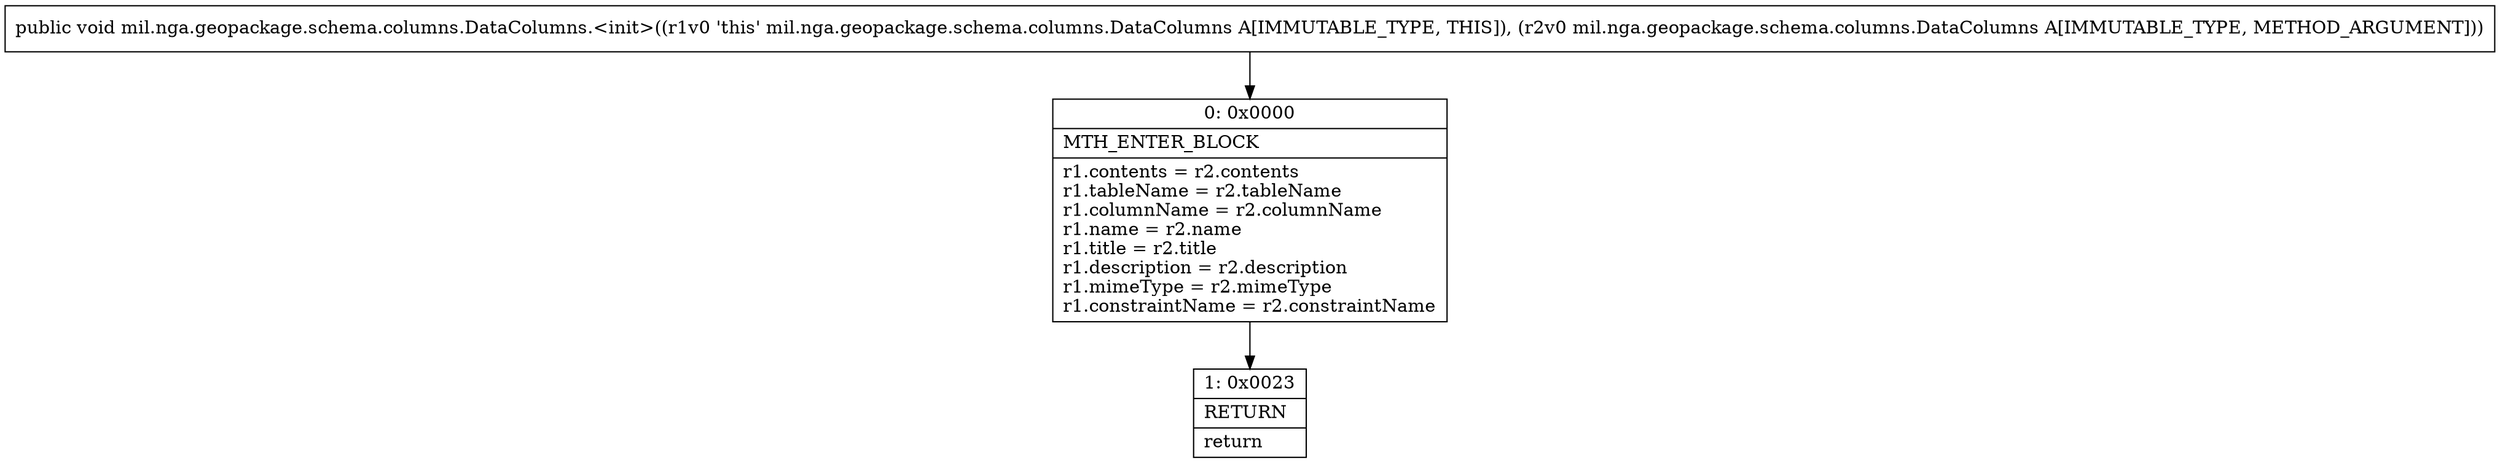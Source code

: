 digraph "CFG formil.nga.geopackage.schema.columns.DataColumns.\<init\>(Lmil\/nga\/geopackage\/schema\/columns\/DataColumns;)V" {
Node_0 [shape=record,label="{0\:\ 0x0000|MTH_ENTER_BLOCK\l|r1.contents = r2.contents\lr1.tableName = r2.tableName\lr1.columnName = r2.columnName\lr1.name = r2.name\lr1.title = r2.title\lr1.description = r2.description\lr1.mimeType = r2.mimeType\lr1.constraintName = r2.constraintName\l}"];
Node_1 [shape=record,label="{1\:\ 0x0023|RETURN\l|return\l}"];
MethodNode[shape=record,label="{public void mil.nga.geopackage.schema.columns.DataColumns.\<init\>((r1v0 'this' mil.nga.geopackage.schema.columns.DataColumns A[IMMUTABLE_TYPE, THIS]), (r2v0 mil.nga.geopackage.schema.columns.DataColumns A[IMMUTABLE_TYPE, METHOD_ARGUMENT])) }"];
MethodNode -> Node_0;
Node_0 -> Node_1;
}

